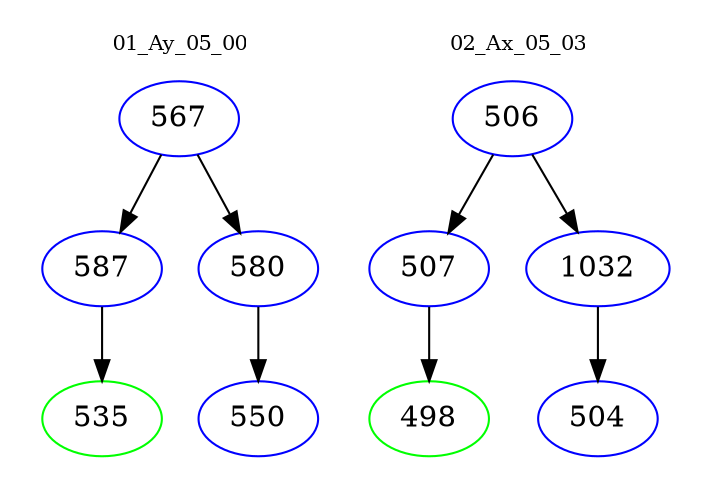 digraph{
subgraph cluster_0 {
color = white
label = "01_Ay_05_00";
fontsize=10;
T0_567 [label="567", color="blue"]
T0_567 -> T0_587 [color="black"]
T0_587 [label="587", color="blue"]
T0_587 -> T0_535 [color="black"]
T0_535 [label="535", color="green"]
T0_567 -> T0_580 [color="black"]
T0_580 [label="580", color="blue"]
T0_580 -> T0_550 [color="black"]
T0_550 [label="550", color="blue"]
}
subgraph cluster_1 {
color = white
label = "02_Ax_05_03";
fontsize=10;
T1_506 [label="506", color="blue"]
T1_506 -> T1_507 [color="black"]
T1_507 [label="507", color="blue"]
T1_507 -> T1_498 [color="black"]
T1_498 [label="498", color="green"]
T1_506 -> T1_1032 [color="black"]
T1_1032 [label="1032", color="blue"]
T1_1032 -> T1_504 [color="black"]
T1_504 [label="504", color="blue"]
}
}
